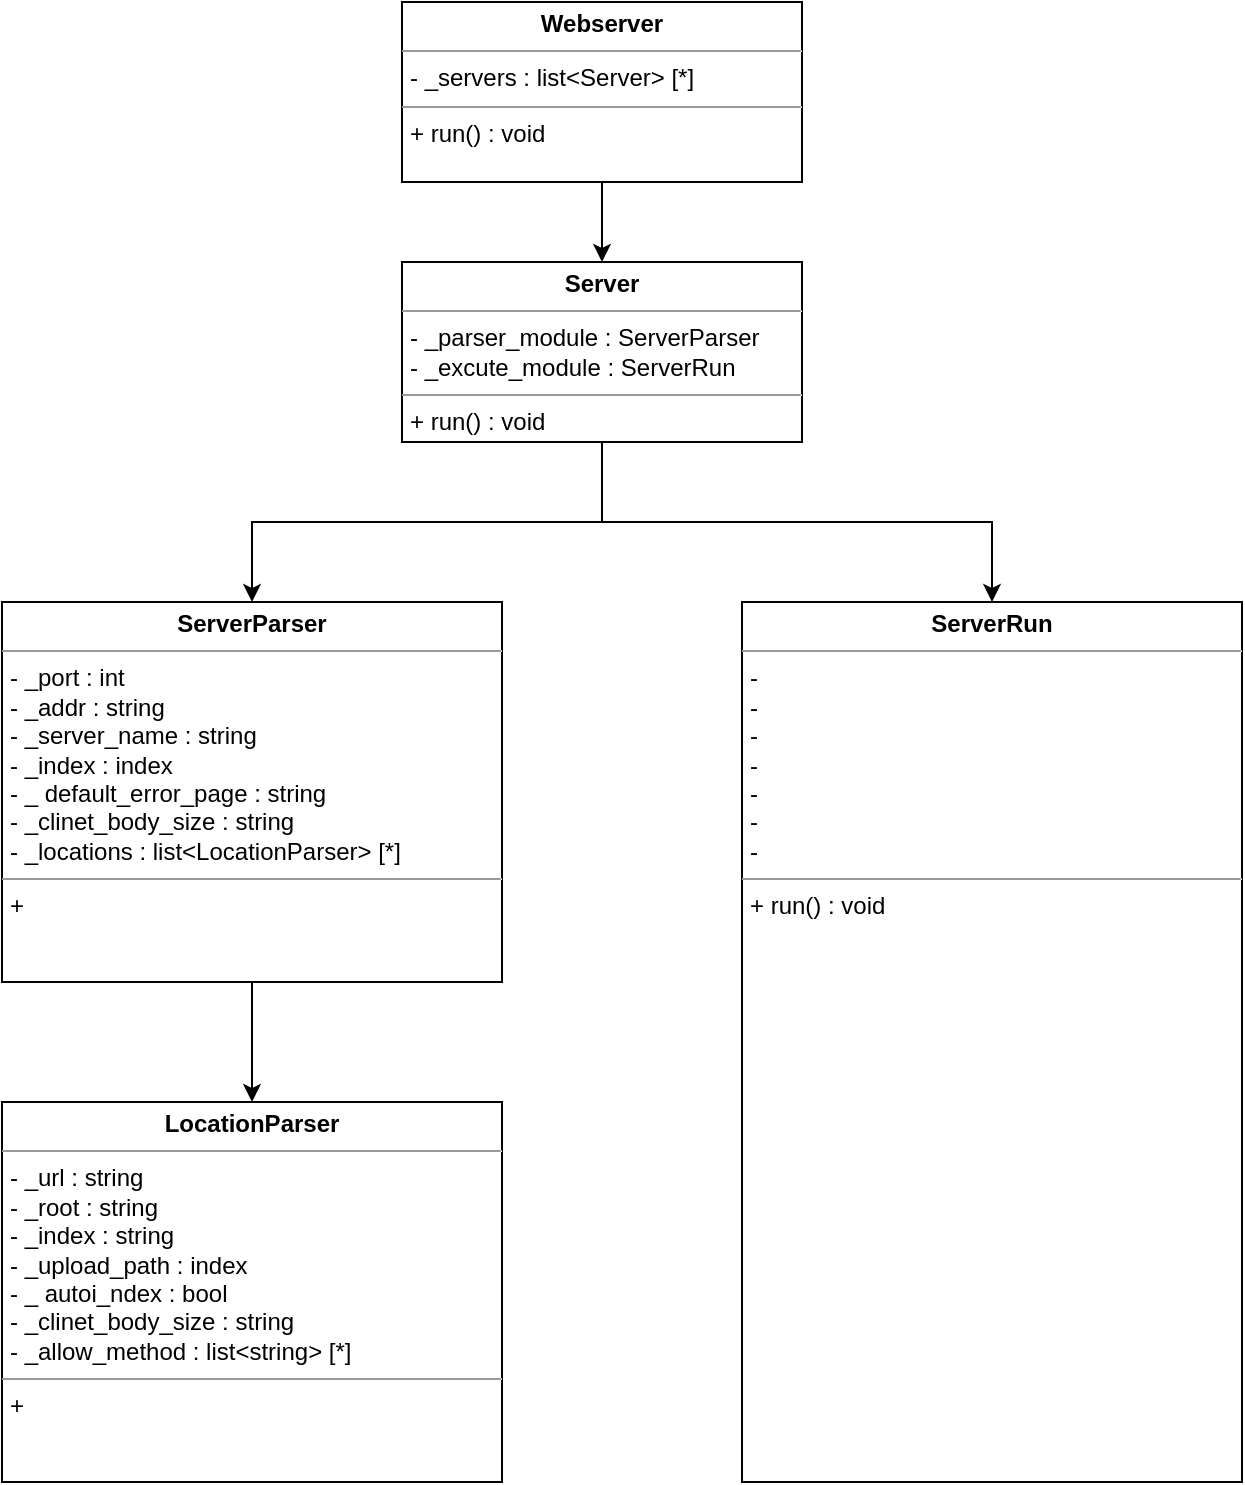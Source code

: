 <mxfile version="21.1.5" type="device" pages="3">
  <diagram id="e2as9ClUT68EDPKNA3-T" name="Server System">
    <mxGraphModel dx="1430" dy="752" grid="1" gridSize="10" guides="1" tooltips="1" connect="1" arrows="1" fold="1" page="1" pageScale="1" pageWidth="850" pageHeight="1100" math="0" shadow="0">
      <root>
        <mxCell id="0" />
        <mxCell id="1" parent="0" />
        <mxCell id="4o2i40aPA2DJgO0acPNw-3" style="edgeStyle=orthogonalEdgeStyle;rounded=0;orthogonalLoop=1;jettySize=auto;html=1;exitX=0.5;exitY=1;exitDx=0;exitDy=0;" edge="1" parent="1" source="0LQcf0AhlUZJfKFkepG6-1" target="4o2i40aPA2DJgO0acPNw-1">
          <mxGeometry relative="1" as="geometry" />
        </mxCell>
        <mxCell id="4o2i40aPA2DJgO0acPNw-4" style="edgeStyle=orthogonalEdgeStyle;rounded=0;orthogonalLoop=1;jettySize=auto;html=1;exitX=0.5;exitY=1;exitDx=0;exitDy=0;" edge="1" parent="1" source="0LQcf0AhlUZJfKFkepG6-1" target="4o2i40aPA2DJgO0acPNw-2">
          <mxGeometry relative="1" as="geometry" />
        </mxCell>
        <mxCell id="0LQcf0AhlUZJfKFkepG6-1" value="&lt;p style=&quot;margin:0px;margin-top:4px;text-align:center;&quot;&gt;&lt;b&gt;Server&lt;/b&gt;&lt;/p&gt;&lt;hr size=&quot;1&quot;&gt;&lt;p style=&quot;margin:0px;margin-left:4px;&quot;&gt;- _parser_module : ServerParser&lt;/p&gt;&lt;p style=&quot;margin:0px;margin-left:4px;&quot;&gt;- _excute_module : ServerRun&lt;/p&gt;&lt;hr size=&quot;1&quot;&gt;&lt;p style=&quot;margin:0px;margin-left:4px;&quot;&gt;+ run() : void&lt;/p&gt;" style="verticalAlign=top;align=left;overflow=fill;fontSize=12;fontFamily=Helvetica;html=1;whiteSpace=wrap;" vertex="1" parent="1">
          <mxGeometry x="270" y="220" width="200" height="90" as="geometry" />
        </mxCell>
        <mxCell id="P5lGlhdI4hE60JF7Z22O-2" style="edgeStyle=orthogonalEdgeStyle;rounded=0;orthogonalLoop=1;jettySize=auto;html=1;exitX=0.5;exitY=1;exitDx=0;exitDy=0;entryX=0.5;entryY=0;entryDx=0;entryDy=0;" edge="1" parent="1" source="4o2i40aPA2DJgO0acPNw-1" target="P5lGlhdI4hE60JF7Z22O-1">
          <mxGeometry relative="1" as="geometry" />
        </mxCell>
        <mxCell id="4o2i40aPA2DJgO0acPNw-1" value="&lt;p style=&quot;margin:0px;margin-top:4px;text-align:center;&quot;&gt;&lt;b&gt;ServerParser&lt;/b&gt;&lt;/p&gt;&lt;hr size=&quot;1&quot;&gt;&lt;p style=&quot;margin:0px;margin-left:4px;&quot;&gt;- _port : int&lt;br&gt;&lt;/p&gt;&lt;p style=&quot;margin:0px;margin-left:4px;&quot;&gt;- _addr : string&lt;/p&gt;&lt;p style=&quot;margin:0px;margin-left:4px;&quot;&gt;- _server_name : string&lt;/p&gt;&lt;p style=&quot;margin:0px;margin-left:4px;&quot;&gt;- _index : index&lt;/p&gt;&lt;p style=&quot;margin:0px;margin-left:4px;&quot;&gt;- _ default_error_page : string&lt;/p&gt;&lt;p style=&quot;margin:0px;margin-left:4px;&quot;&gt;- _clinet_body_size : string&lt;/p&gt;&lt;p style=&quot;margin:0px;margin-left:4px;&quot;&gt;- _locations : list&amp;lt;LocationParser&amp;gt; [*]&lt;/p&gt;&lt;hr size=&quot;1&quot;&gt;&lt;p style=&quot;margin:0px;margin-left:4px;&quot;&gt;+&amp;nbsp;&lt;/p&gt;" style="verticalAlign=top;align=left;overflow=fill;fontSize=12;fontFamily=Helvetica;html=1;whiteSpace=wrap;" vertex="1" parent="1">
          <mxGeometry x="70" y="390" width="250" height="190" as="geometry" />
        </mxCell>
        <mxCell id="4o2i40aPA2DJgO0acPNw-2" value="&lt;p style=&quot;margin:0px;margin-top:4px;text-align:center;&quot;&gt;&lt;b&gt;ServerRun&lt;/b&gt;&lt;/p&gt;&lt;hr size=&quot;1&quot;&gt;&lt;p style=&quot;margin:0px;margin-left:4px;&quot;&gt;-&amp;nbsp;&lt;/p&gt;&lt;p style=&quot;margin:0px;margin-left:4px;&quot;&gt;-&amp;nbsp;&lt;/p&gt;&lt;p style=&quot;margin:0px;margin-left:4px;&quot;&gt;-&amp;nbsp;&lt;/p&gt;&lt;p style=&quot;margin:0px;margin-left:4px;&quot;&gt;-&amp;nbsp;&lt;/p&gt;&lt;p style=&quot;margin:0px;margin-left:4px;&quot;&gt;-&amp;nbsp;&lt;/p&gt;&lt;p style=&quot;margin:0px;margin-left:4px;&quot;&gt;-&amp;nbsp;&lt;/p&gt;&lt;p style=&quot;margin:0px;margin-left:4px;&quot;&gt;-&amp;nbsp;&lt;/p&gt;&lt;hr size=&quot;1&quot;&gt;&lt;p style=&quot;margin:0px;margin-left:4px;&quot;&gt;+ run() : void&lt;/p&gt;" style="verticalAlign=top;align=left;overflow=fill;fontSize=12;fontFamily=Helvetica;html=1;whiteSpace=wrap;" vertex="1" parent="1">
          <mxGeometry x="440" y="390" width="250" height="440" as="geometry" />
        </mxCell>
        <mxCell id="4o2i40aPA2DJgO0acPNw-6" style="edgeStyle=orthogonalEdgeStyle;rounded=0;orthogonalLoop=1;jettySize=auto;html=1;exitX=0.5;exitY=1;exitDx=0;exitDy=0;" edge="1" parent="1" source="4o2i40aPA2DJgO0acPNw-5" target="0LQcf0AhlUZJfKFkepG6-1">
          <mxGeometry relative="1" as="geometry" />
        </mxCell>
        <mxCell id="4o2i40aPA2DJgO0acPNw-5" value="&lt;p style=&quot;margin:0px;margin-top:4px;text-align:center;&quot;&gt;&lt;b&gt;Webserver&lt;/b&gt;&lt;/p&gt;&lt;hr size=&quot;1&quot;&gt;&lt;p style=&quot;margin:0px;margin-left:4px;&quot;&gt;- _servers : list&amp;lt;Server&amp;gt; [*]&lt;/p&gt;&lt;hr size=&quot;1&quot;&gt;&lt;p style=&quot;margin:0px;margin-left:4px;&quot;&gt;+ run() : void&lt;/p&gt;" style="verticalAlign=top;align=left;overflow=fill;fontSize=12;fontFamily=Helvetica;html=1;whiteSpace=wrap;" vertex="1" parent="1">
          <mxGeometry x="270" y="90" width="200" height="90" as="geometry" />
        </mxCell>
        <mxCell id="P5lGlhdI4hE60JF7Z22O-1" value="&lt;p style=&quot;margin:0px;margin-top:4px;text-align:center;&quot;&gt;&lt;b&gt;LocationParser&lt;/b&gt;&lt;/p&gt;&lt;hr size=&quot;1&quot;&gt;&lt;p style=&quot;margin:0px;margin-left:4px;&quot;&gt;- _url : string&lt;br&gt;&lt;/p&gt;&lt;p style=&quot;margin:0px;margin-left:4px;&quot;&gt;- _root : string&lt;/p&gt;&lt;p style=&quot;margin:0px;margin-left:4px;&quot;&gt;- _index : string&lt;/p&gt;&lt;p style=&quot;margin:0px;margin-left:4px;&quot;&gt;- _upload_path : index&lt;/p&gt;&lt;p style=&quot;margin:0px;margin-left:4px;&quot;&gt;- _ autoi_ndex : bool&lt;/p&gt;&lt;p style=&quot;margin:0px;margin-left:4px;&quot;&gt;- _clinet_body_size : string&lt;/p&gt;&lt;p style=&quot;margin:0px;margin-left:4px;&quot;&gt;- _allow_method : list&amp;lt;string&amp;gt; [*]&lt;/p&gt;&lt;hr size=&quot;1&quot;&gt;&lt;p style=&quot;margin:0px;margin-left:4px;&quot;&gt;+&amp;nbsp;&lt;/p&gt;" style="verticalAlign=top;align=left;overflow=fill;fontSize=12;fontFamily=Helvetica;html=1;whiteSpace=wrap;" vertex="1" parent="1">
          <mxGeometry x="70" y="640" width="250" height="190" as="geometry" />
        </mxCell>
      </root>
    </mxGraphModel>
  </diagram>
  <diagram name="HttpMessage" id="Tax9KPaGErUK4EStt1UW">
    <mxGraphModel dx="2074" dy="1091" grid="1" gridSize="10" guides="1" tooltips="1" connect="1" arrows="1" fold="1" page="1" pageScale="1" pageWidth="850" pageHeight="1100" math="0" shadow="0">
      <root>
        <mxCell id="0" />
        <mxCell id="1" parent="0" />
        <mxCell id="2kFeyrfCuIeS575XIXGa-1" value="&lt;p style=&quot;margin:0px;margin-top:4px;text-align:center;&quot;&gt;&lt;i&gt;&amp;lt;&amp;lt; abstract&amp;gt;&amp;gt;&lt;/i&gt;&lt;br&gt;&lt;b&gt;StartLine&lt;/b&gt;&lt;/p&gt;&lt;hr size=&quot;1&quot;&gt;&lt;p style=&quot;margin:0px;margin-left:4px;&quot;&gt;# http_version : string&lt;br&gt;&lt;/p&gt;&lt;hr size=&quot;1&quot;&gt;&lt;p style=&quot;margin:0px;margin-left:4px;&quot;&gt;+ isVaild() : bool&lt;/p&gt;&lt;p style=&quot;margin:0px;margin-left:4px;&quot;&gt;+ getString() : string&lt;/p&gt;" style="verticalAlign=top;align=left;overflow=fill;fontSize=12;fontFamily=Helvetica;html=1;whiteSpace=wrap;" parent="1" vertex="1">
          <mxGeometry x="242.5" y="110" width="175" height="110" as="geometry" />
        </mxCell>
        <mxCell id="2kFeyrfCuIeS575XIXGa-6" style="edgeStyle=orthogonalEdgeStyle;rounded=0;orthogonalLoop=1;jettySize=auto;html=1;exitX=0.5;exitY=0;exitDx=0;exitDy=0;entryX=0.25;entryY=1;entryDx=0;entryDy=0;endArrow=block;endFill=0;" parent="1" source="2kFeyrfCuIeS575XIXGa-2" target="2kFeyrfCuIeS575XIXGa-1" edge="1">
          <mxGeometry relative="1" as="geometry" />
        </mxCell>
        <mxCell id="2kFeyrfCuIeS575XIXGa-2" value="&lt;p style=&quot;margin:0px;margin-top:4px;text-align:center;&quot;&gt;&lt;b&gt;RequestLine&lt;/b&gt;&lt;/p&gt;&lt;hr size=&quot;1&quot;&gt;&lt;p style=&quot;margin:0px;margin-left:4px;&quot;&gt;# http_method : enum&lt;/p&gt;&lt;p style=&quot;margin:0px;margin-left:4px;&quot;&gt;# request_target : string&lt;/p&gt;&lt;hr size=&quot;1&quot;&gt;&lt;p style=&quot;border-color: var(--border-color); margin: 0px 0px 0px 4px;&quot;&gt;+ isVaild() : bool&lt;/p&gt;&lt;p style=&quot;border-color: var(--border-color); margin: 0px 0px 0px 4px;&quot;&gt;+ getString() : string&lt;/p&gt;" style="verticalAlign=top;align=left;overflow=fill;fontSize=12;fontFamily=Helvetica;html=1;whiteSpace=wrap;" parent="1" vertex="1">
          <mxGeometry x="95" y="280" width="190" height="110" as="geometry" />
        </mxCell>
        <mxCell id="2kFeyrfCuIeS575XIXGa-7" style="edgeStyle=orthogonalEdgeStyle;rounded=0;orthogonalLoop=1;jettySize=auto;html=1;exitX=0.5;exitY=0;exitDx=0;exitDy=0;entryX=0.75;entryY=1;entryDx=0;entryDy=0;endArrow=block;endFill=0;" parent="1" source="2kFeyrfCuIeS575XIXGa-3" target="2kFeyrfCuIeS575XIXGa-1" edge="1">
          <mxGeometry relative="1" as="geometry" />
        </mxCell>
        <mxCell id="2kFeyrfCuIeS575XIXGa-3" value="&lt;p style=&quot;margin:0px;margin-top:4px;text-align:center;&quot;&gt;&lt;b&gt;StatusLine&lt;/b&gt;&lt;/p&gt;&lt;hr size=&quot;1&quot;&gt;&lt;p style=&quot;margin:0px;margin-left:4px;&quot;&gt;# status_code : int&lt;/p&gt;&lt;p style=&quot;margin:0px;margin-left:4px;&quot;&gt;# status_message : string&lt;/p&gt;&lt;hr size=&quot;1&quot;&gt;&lt;p style=&quot;border-color: var(--border-color); margin: 0px 0px 0px 4px;&quot;&gt;+ isVaild() : bool&lt;/p&gt;&lt;p style=&quot;border-color: var(--border-color); margin: 0px 0px 0px 4px;&quot;&gt;+ getString() : string&lt;/p&gt;" style="verticalAlign=top;align=left;overflow=fill;fontSize=12;fontFamily=Helvetica;html=1;whiteSpace=wrap;" parent="1" vertex="1">
          <mxGeometry x="375" y="280" width="190" height="110" as="geometry" />
        </mxCell>
        <mxCell id="2kFeyrfCuIeS575XIXGa-9" value="&lt;p style=&quot;border-color: var(--border-color); margin: 4px 0px 0px; text-align: center;&quot;&gt;&lt;b style=&quot;border-color: var(--border-color);&quot;&gt;HttpMessage&lt;/b&gt;&lt;/p&gt;&lt;hr style=&quot;border-color: var(--border-color);&quot; size=&quot;1&quot;&gt;&lt;p style=&quot;border-color: var(--border-color); margin: 0px 0px 0px 4px;&quot;&gt;&lt;span style=&quot;background-color: initial;&quot;&gt;# http_headers : map&amp;lt;string, string&amp;gt;&lt;/span&gt;&lt;br&gt;&lt;/p&gt;&lt;p style=&quot;border-color: var(--border-color); margin: 0px 0px 0px 4px;&quot;&gt;# http_message_body : string&lt;/p&gt;&lt;hr size=&quot;1&quot;&gt;&lt;p style=&quot;margin:0px;margin-left:4px;&quot;&gt;+ isVaild() : bool&lt;/p&gt;&lt;p style=&quot;margin:0px;margin-left:4px;&quot;&gt;+ getString() : string&lt;/p&gt;" style="verticalAlign=top;align=left;overflow=fill;fontSize=12;fontFamily=Helvetica;html=1;whiteSpace=wrap;" parent="1" vertex="1">
          <mxGeometry x="217.5" y="720" width="200" height="130" as="geometry" />
        </mxCell>
        <mxCell id="st-ZoEnIOdZPXJ5Tsg-9-2" style="edgeStyle=orthogonalEdgeStyle;rounded=0;orthogonalLoop=1;jettySize=auto;html=1;exitX=0.5;exitY=1;exitDx=0;exitDy=0;entryX=0.5;entryY=0;entryDx=0;entryDy=0;endArrow=block;endFill=0;" edge="1" parent="1" source="LApVVVzuXlAyJGdRFvq9-1" target="2kFeyrfCuIeS575XIXGa-9">
          <mxGeometry relative="1" as="geometry" />
        </mxCell>
        <mxCell id="st-ZoEnIOdZPXJ5Tsg-9-4" style="edgeStyle=orthogonalEdgeStyle;rounded=0;orthogonalLoop=1;jettySize=auto;html=1;exitX=0.5;exitY=0;exitDx=0;exitDy=0;entryX=0.5;entryY=1;entryDx=0;entryDy=0;" edge="1" parent="1" source="LApVVVzuXlAyJGdRFvq9-1" target="2kFeyrfCuIeS575XIXGa-2">
          <mxGeometry relative="1" as="geometry" />
        </mxCell>
        <mxCell id="LApVVVzuXlAyJGdRFvq9-1" value="&lt;p style=&quot;margin:0px;margin-top:4px;text-align:center;&quot;&gt;&lt;b&gt;HttpRequestMessage&lt;/b&gt;&lt;/p&gt;&lt;hr size=&quot;1&quot;&gt;&lt;p style=&quot;margin:0px;margin-left:4px;&quot;&gt;- start_line : RequestLine&lt;br&gt;&lt;/p&gt;&lt;hr size=&quot;1&quot;&gt;&lt;p style=&quot;margin:0px;margin-left:4px;&quot;&gt;+ isVaild() : bool&lt;/p&gt;&lt;p style=&quot;margin:0px;margin-left:4px;&quot;&gt;+ getString() : string&lt;/p&gt;" style="verticalAlign=top;align=left;overflow=fill;fontSize=12;fontFamily=Helvetica;html=1;whiteSpace=wrap;" vertex="1" parent="1">
          <mxGeometry x="90" y="480" width="200" height="130" as="geometry" />
        </mxCell>
        <mxCell id="st-ZoEnIOdZPXJ5Tsg-9-3" style="edgeStyle=orthogonalEdgeStyle;rounded=0;orthogonalLoop=1;jettySize=auto;html=1;exitX=0.5;exitY=1;exitDx=0;exitDy=0;entryX=0.5;entryY=0;entryDx=0;entryDy=0;endArrow=block;endFill=0;" edge="1" parent="1" source="LApVVVzuXlAyJGdRFvq9-2" target="2kFeyrfCuIeS575XIXGa-9">
          <mxGeometry relative="1" as="geometry" />
        </mxCell>
        <mxCell id="st-ZoEnIOdZPXJ5Tsg-9-5" style="edgeStyle=orthogonalEdgeStyle;rounded=0;orthogonalLoop=1;jettySize=auto;html=1;exitX=0.5;exitY=0;exitDx=0;exitDy=0;entryX=0.5;entryY=1;entryDx=0;entryDy=0;" edge="1" parent="1" source="LApVVVzuXlAyJGdRFvq9-2" target="2kFeyrfCuIeS575XIXGa-3">
          <mxGeometry relative="1" as="geometry" />
        </mxCell>
        <mxCell id="LApVVVzuXlAyJGdRFvq9-2" value="&lt;p style=&quot;margin:0px;margin-top:4px;text-align:center;&quot;&gt;&lt;b&gt;HttpResponseMessage&lt;/b&gt;&lt;/p&gt;&lt;hr size=&quot;1&quot;&gt;&lt;p style=&quot;margin:0px;margin-left:4px;&quot;&gt;- start_line : StatusLine&lt;br&gt;&lt;/p&gt;&lt;hr size=&quot;1&quot;&gt;&lt;p style=&quot;margin:0px;margin-left:4px;&quot;&gt;+ isVaild() : bool&lt;/p&gt;&lt;p style=&quot;margin:0px;margin-left:4px;&quot;&gt;+ getString() : string&lt;/p&gt;" style="verticalAlign=top;align=left;overflow=fill;fontSize=12;fontFamily=Helvetica;html=1;whiteSpace=wrap;" vertex="1" parent="1">
          <mxGeometry x="370" y="480" width="200" height="130" as="geometry" />
        </mxCell>
      </root>
    </mxGraphModel>
  </diagram>
  <diagram id="rmO74rcc8KQU3Wx4HDR9" name="LogFormat">
    <mxGraphModel dx="1291" dy="1010" grid="1" gridSize="10" guides="1" tooltips="1" connect="1" arrows="1" fold="1" page="1" pageScale="1" pageWidth="850" pageHeight="1100" math="0" shadow="0">
      <root>
        <mxCell id="0" />
        <mxCell id="1" parent="0" />
        <mxCell id="Iv0-20zU4SqJNv7hYvmy-1" style="edgeStyle=orthogonalEdgeStyle;rounded=0;orthogonalLoop=1;jettySize=auto;html=1;exitX=0.5;exitY=1;exitDx=0;exitDy=0;entryX=0.25;entryY=0;entryDx=0;entryDy=0;dashed=1;endArrow=block;endFill=0;" parent="1" source="Iv0-20zU4SqJNv7hYvmy-3" target="Iv0-20zU4SqJNv7hYvmy-4" edge="1">
          <mxGeometry relative="1" as="geometry" />
        </mxCell>
        <mxCell id="Iv0-20zU4SqJNv7hYvmy-3" value="&lt;p style=&quot;margin:0px;margin-top:4px;text-align:center;&quot;&gt;&lt;b&gt;CommonLogFormat&lt;/b&gt;&lt;/p&gt;&lt;hr size=&quot;1&quot;&gt;&lt;p style=&quot;margin:0px;margin-left:4px;&quot;&gt;- remote_host : string&lt;/p&gt;&lt;p style=&quot;margin:0px;margin-left:4px;&quot;&gt;- user_name : string&lt;/p&gt;&lt;p style=&quot;margin:0px;margin-left:4px;&quot;&gt;- auth_user_name : string&lt;/p&gt;&lt;p style=&quot;margin:0px;margin-left:4px;&quot;&gt;- time_stamp : TimeStamp&lt;/p&gt;&lt;p style=&quot;margin:0px;margin-left:4px;&quot;&gt;- request_line : StartLine&lt;/p&gt;&lt;p style=&quot;margin:0px;margin-left:4px;&quot;&gt;- status_code : int&lt;/p&gt;&lt;p style=&quot;margin:0px;margin-left:4px;&quot;&gt;- response_size : string&lt;/p&gt;&lt;hr size=&quot;1&quot;&gt;&lt;p style=&quot;margin:0px;margin-left:4px;&quot;&gt;+ getString() : string&lt;/p&gt;&lt;p style=&quot;margin:0px;margin-left:4px;&quot;&gt;+ printLog() : void&lt;/p&gt;" style="verticalAlign=top;align=left;overflow=fill;fontSize=12;fontFamily=Helvetica;html=1;whiteSpace=wrap;" parent="1" vertex="1">
          <mxGeometry x="170" y="170" width="210" height="190" as="geometry" />
        </mxCell>
        <mxCell id="Iv0-20zU4SqJNv7hYvmy-4" value="&lt;p style=&quot;margin:0px;margin-top:4px;text-align:center;&quot;&gt;&lt;i&gt;&amp;lt;&amp;lt;Interface&amp;gt;&amp;gt;&lt;/i&gt;&lt;br&gt;&lt;b&gt;LogFormat&lt;/b&gt;&lt;/p&gt;&lt;hr size=&quot;1&quot;&gt;&lt;p style=&quot;margin:0px;margin-left:4px;&quot;&gt;&lt;br&gt;&lt;/p&gt;&lt;hr size=&quot;1&quot;&gt;&lt;p style=&quot;margin:0px;margin-left:4px;&quot;&gt;+ getString() : string&lt;/p&gt;&lt;p style=&quot;margin:0px;margin-left:4px;&quot;&gt;+ printLog() : void&lt;/p&gt;" style="verticalAlign=top;align=left;overflow=fill;fontSize=12;fontFamily=Helvetica;html=1;whiteSpace=wrap;" parent="1" vertex="1">
          <mxGeometry x="330" y="440" width="190" height="110" as="geometry" />
        </mxCell>
        <mxCell id="Iv0-20zU4SqJNv7hYvmy-5" style="edgeStyle=orthogonalEdgeStyle;rounded=0;orthogonalLoop=1;jettySize=auto;html=1;exitX=0.5;exitY=1;exitDx=0;exitDy=0;entryX=0.75;entryY=0;entryDx=0;entryDy=0;dashed=1;endArrow=block;endFill=0;" parent="1" source="Iv0-20zU4SqJNv7hYvmy-7" target="Iv0-20zU4SqJNv7hYvmy-4" edge="1">
          <mxGeometry relative="1" as="geometry" />
        </mxCell>
        <mxCell id="oKVTQd8L1b9CFnEYLk0M-2" style="edgeStyle=orthogonalEdgeStyle;rounded=0;orthogonalLoop=1;jettySize=auto;html=1;exitX=0.5;exitY=0;exitDx=0;exitDy=0;entryX=1;entryY=0.25;entryDx=0;entryDy=0;" parent="1" source="Iv0-20zU4SqJNv7hYvmy-7" target="Iv0-20zU4SqJNv7hYvmy-3" edge="1">
          <mxGeometry relative="1" as="geometry" />
        </mxCell>
        <mxCell id="Iv0-20zU4SqJNv7hYvmy-7" value="&lt;p style=&quot;margin:0px;margin-top:4px;text-align:center;&quot;&gt;&lt;b&gt;ConbinedLogFormat&lt;/b&gt;&lt;/p&gt;&lt;hr size=&quot;1&quot;&gt;&lt;p style=&quot;margin:0px;margin-left:4px;&quot;&gt;- common_log_format : CommonLogFormat&lt;/p&gt;&lt;hr size=&quot;1&quot;&gt;&lt;p style=&quot;border-color: var(--border-color); margin: 0px 0px 0px 4px;&quot;&gt;+ getString() : string&lt;/p&gt;&lt;p style=&quot;border-color: var(--border-color); margin: 0px 0px 0px 4px;&quot;&gt;+ printLog() : void&lt;/p&gt;" style="verticalAlign=top;align=left;overflow=fill;fontSize=12;fontFamily=Helvetica;html=1;whiteSpace=wrap;" parent="1" vertex="1">
          <mxGeometry x="470" y="260" width="270" height="100" as="geometry" />
        </mxCell>
      </root>
    </mxGraphModel>
  </diagram>
</mxfile>

